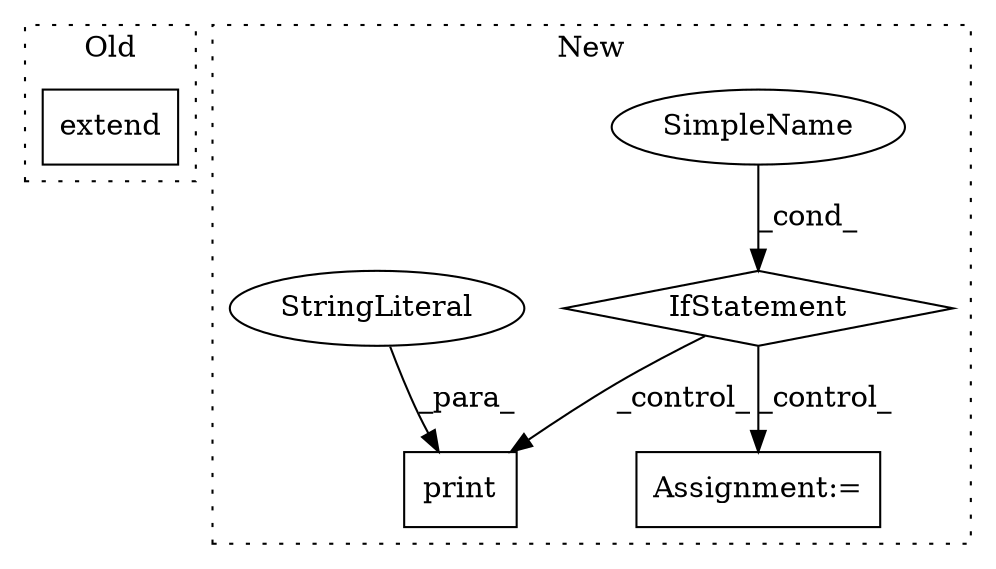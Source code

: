 digraph G {
subgraph cluster0 {
1 [label="extend" a="32" s="3045,3080" l="7,1" shape="box"];
label = "Old";
style="dotted";
}
subgraph cluster1 {
2 [label="print" a="32" s="3726,3772" l="6,1" shape="box"];
3 [label="IfStatement" a="25" s="3603,3614" l="4,2" shape="diamond"];
4 [label="SimpleName" a="42" s="3607" l="7" shape="ellipse"];
5 [label="StringLiteral" a="45" s="3732" l="40" shape="ellipse"];
6 [label="Assignment:=" a="7" s="3783,3874" l="61,2" shape="box"];
label = "New";
style="dotted";
}
3 -> 6 [label="_control_"];
3 -> 2 [label="_control_"];
4 -> 3 [label="_cond_"];
5 -> 2 [label="_para_"];
}
